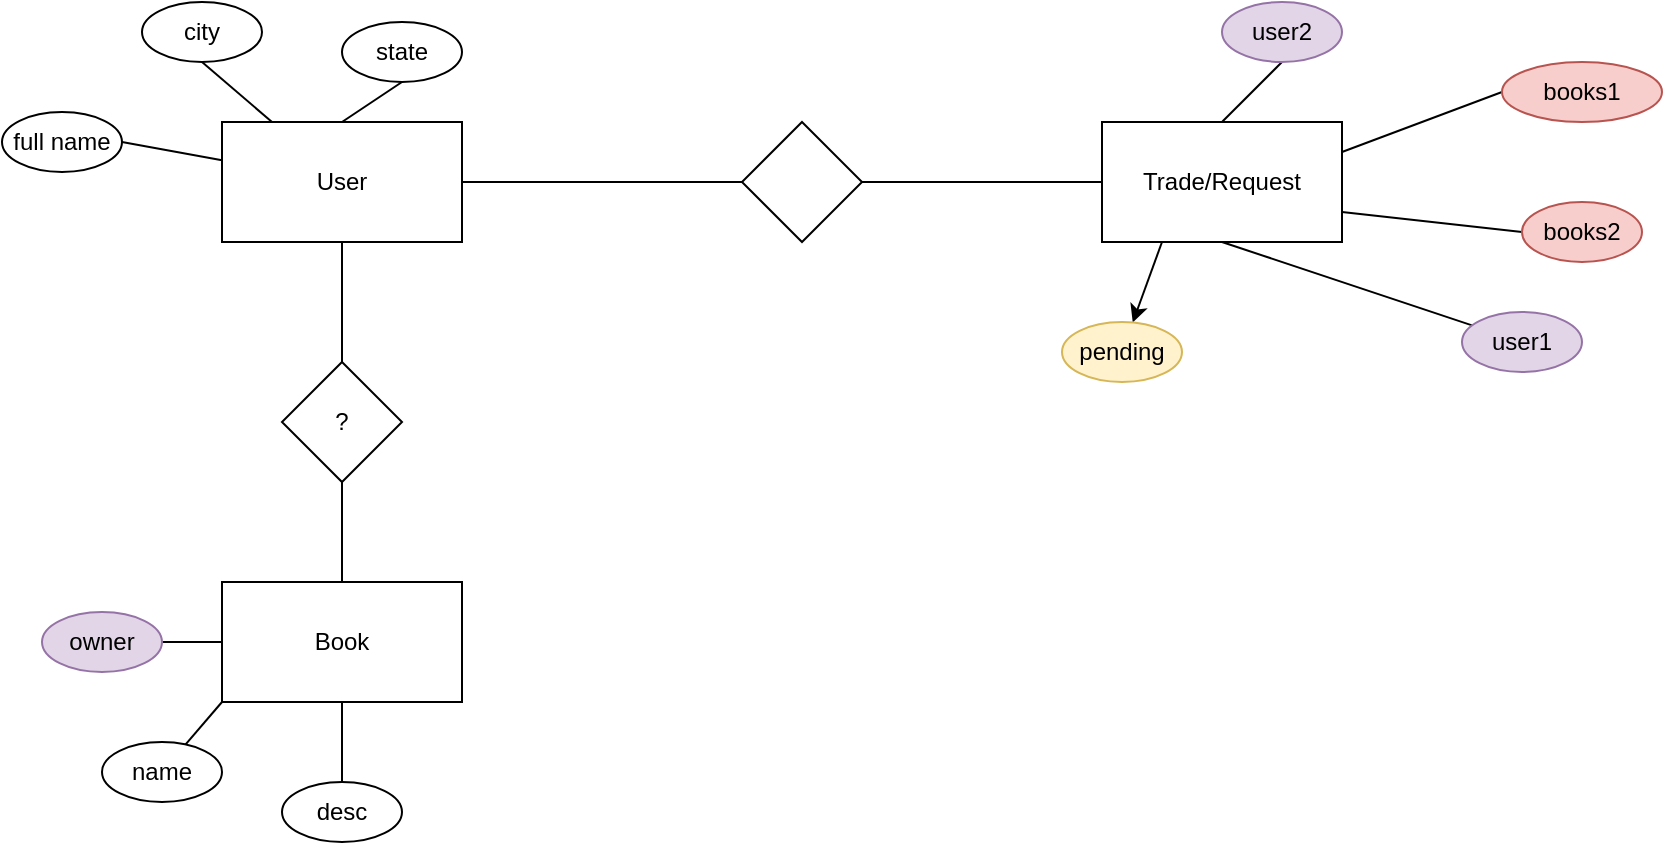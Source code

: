 <mxfile version="13.9.9" type="device"><diagram id="YYZ29TjwpLemS_fewLkr" name="Page-1"><mxGraphModel dx="1221" dy="725" grid="1" gridSize="10" guides="1" tooltips="1" connect="1" arrows="1" fold="1" page="1" pageScale="1" pageWidth="850" pageHeight="1100" math="0" shadow="0"><root><mxCell id="0"/><mxCell id="1" parent="0"/><mxCell id="ZxvFSqc-yX03ytRal2Wq-12" style="edgeStyle=none;rounded=0;orthogonalLoop=1;jettySize=auto;html=1;exitX=0.5;exitY=1;exitDx=0;exitDy=0;endArrow=none;endFill=0;" parent="1" source="ZxvFSqc-yX03ytRal2Wq-1" target="ZxvFSqc-yX03ytRal2Wq-11" edge="1"><mxGeometry relative="1" as="geometry"/></mxCell><mxCell id="ZxvFSqc-yX03ytRal2Wq-1" value="User" style="rounded=0;whiteSpace=wrap;html=1;" parent="1" vertex="1"><mxGeometry x="120" y="120" width="120" height="60" as="geometry"/></mxCell><mxCell id="ZxvFSqc-yX03ytRal2Wq-48" style="edgeStyle=none;rounded=0;orthogonalLoop=1;jettySize=auto;html=1;exitX=0;exitY=1;exitDx=0;exitDy=0;endArrow=none;endFill=0;" parent="1" source="ZxvFSqc-yX03ytRal2Wq-3" target="ZxvFSqc-yX03ytRal2Wq-34" edge="1"><mxGeometry relative="1" as="geometry"/></mxCell><mxCell id="ZxvFSqc-yX03ytRal2Wq-49" style="edgeStyle=none;rounded=0;orthogonalLoop=1;jettySize=auto;html=1;exitX=0.5;exitY=1;exitDx=0;exitDy=0;endArrow=none;endFill=0;" parent="1" source="ZxvFSqc-yX03ytRal2Wq-3" target="ZxvFSqc-yX03ytRal2Wq-35" edge="1"><mxGeometry relative="1" as="geometry"/></mxCell><mxCell id="-NVqdSEPSoSt250vPhTC-7" value="" style="edgeStyle=orthogonalEdgeStyle;rounded=0;orthogonalLoop=1;jettySize=auto;html=1;endArrow=none;endFill=0;" parent="1" source="ZxvFSqc-yX03ytRal2Wq-3" target="-NVqdSEPSoSt250vPhTC-6" edge="1"><mxGeometry relative="1" as="geometry"/></mxCell><mxCell id="ZxvFSqc-yX03ytRal2Wq-3" value="Book" style="rounded=0;whiteSpace=wrap;html=1;" parent="1" vertex="1"><mxGeometry x="120" y="350" width="120" height="60" as="geometry"/></mxCell><mxCell id="ZxvFSqc-yX03ytRal2Wq-41" style="edgeStyle=none;rounded=0;orthogonalLoop=1;jettySize=auto;html=1;exitX=0.5;exitY=1;exitDx=0;exitDy=0;endArrow=none;endFill=0;" parent="1" source="ZxvFSqc-yX03ytRal2Wq-5" target="ZxvFSqc-yX03ytRal2Wq-40" edge="1"><mxGeometry relative="1" as="geometry"/></mxCell><mxCell id="ZxvFSqc-yX03ytRal2Wq-42" style="edgeStyle=none;rounded=0;orthogonalLoop=1;jettySize=auto;html=1;exitX=1;exitY=0.25;exitDx=0;exitDy=0;entryX=0;entryY=0.5;entryDx=0;entryDy=0;endArrow=none;endFill=0;" parent="1" source="ZxvFSqc-yX03ytRal2Wq-5" target="ZxvFSqc-yX03ytRal2Wq-38" edge="1"><mxGeometry relative="1" as="geometry"/></mxCell><mxCell id="ZxvFSqc-yX03ytRal2Wq-43" style="edgeStyle=none;rounded=0;orthogonalLoop=1;jettySize=auto;html=1;exitX=1;exitY=0.75;exitDx=0;exitDy=0;entryX=0;entryY=0.5;entryDx=0;entryDy=0;endArrow=none;endFill=0;" parent="1" source="ZxvFSqc-yX03ytRal2Wq-5" target="ZxvFSqc-yX03ytRal2Wq-39" edge="1"><mxGeometry relative="1" as="geometry"/></mxCell><mxCell id="bgRGyGjozyADuHaggMr5-6" style="edgeStyle=none;rounded=0;orthogonalLoop=1;jettySize=auto;html=1;exitX=0.25;exitY=1;exitDx=0;exitDy=0;" edge="1" parent="1" source="ZxvFSqc-yX03ytRal2Wq-5" target="bgRGyGjozyADuHaggMr5-5"><mxGeometry relative="1" as="geometry"/></mxCell><mxCell id="ZxvFSqc-yX03ytRal2Wq-5" value="Trade/Request" style="rounded=0;whiteSpace=wrap;html=1;" parent="1" vertex="1"><mxGeometry x="560" y="120" width="120" height="60" as="geometry"/></mxCell><mxCell id="ZxvFSqc-yX03ytRal2Wq-7" style="rounded=0;orthogonalLoop=1;jettySize=auto;html=1;endArrow=none;endFill=0;" parent="1" source="ZxvFSqc-yX03ytRal2Wq-6" target="ZxvFSqc-yX03ytRal2Wq-5" edge="1"><mxGeometry relative="1" as="geometry"/></mxCell><mxCell id="ZxvFSqc-yX03ytRal2Wq-8" style="edgeStyle=none;rounded=0;orthogonalLoop=1;jettySize=auto;html=1;exitX=0;exitY=0.5;exitDx=0;exitDy=0;endArrow=none;endFill=0;" parent="1" source="ZxvFSqc-yX03ytRal2Wq-6" target="ZxvFSqc-yX03ytRal2Wq-1" edge="1"><mxGeometry relative="1" as="geometry"/></mxCell><mxCell id="ZxvFSqc-yX03ytRal2Wq-6" value="" style="rhombus;whiteSpace=wrap;html=1;" parent="1" vertex="1"><mxGeometry x="380" y="120" width="60" height="60" as="geometry"/></mxCell><mxCell id="ZxvFSqc-yX03ytRal2Wq-14" style="edgeStyle=none;rounded=0;orthogonalLoop=1;jettySize=auto;html=1;exitX=0.5;exitY=1;exitDx=0;exitDy=0;endArrow=none;endFill=0;" parent="1" source="ZxvFSqc-yX03ytRal2Wq-11" target="ZxvFSqc-yX03ytRal2Wq-3" edge="1"><mxGeometry relative="1" as="geometry"/></mxCell><mxCell id="ZxvFSqc-yX03ytRal2Wq-11" value="?" style="rhombus;whiteSpace=wrap;html=1;" parent="1" vertex="1"><mxGeometry x="150" y="240" width="60" height="60" as="geometry"/></mxCell><mxCell id="ZxvFSqc-yX03ytRal2Wq-30" style="edgeStyle=none;rounded=0;orthogonalLoop=1;jettySize=auto;html=1;exitX=0.5;exitY=1;exitDx=0;exitDy=0;endArrow=none;endFill=0;" parent="1" source="ZxvFSqc-yX03ytRal2Wq-26" target="ZxvFSqc-yX03ytRal2Wq-1" edge="1"><mxGeometry relative="1" as="geometry"/></mxCell><mxCell id="ZxvFSqc-yX03ytRal2Wq-26" value="city" style="ellipse;whiteSpace=wrap;html=1;" parent="1" vertex="1"><mxGeometry x="80" y="60" width="60" height="30" as="geometry"/></mxCell><mxCell id="ZxvFSqc-yX03ytRal2Wq-29" style="edgeStyle=none;rounded=0;orthogonalLoop=1;jettySize=auto;html=1;exitX=1;exitY=0.5;exitDx=0;exitDy=0;endArrow=none;endFill=0;" parent="1" source="ZxvFSqc-yX03ytRal2Wq-27" target="ZxvFSqc-yX03ytRal2Wq-1" edge="1"><mxGeometry relative="1" as="geometry"/></mxCell><mxCell id="ZxvFSqc-yX03ytRal2Wq-27" value="full name" style="ellipse;whiteSpace=wrap;html=1;" parent="1" vertex="1"><mxGeometry x="10" y="115" width="60" height="30" as="geometry"/></mxCell><mxCell id="ZxvFSqc-yX03ytRal2Wq-31" style="edgeStyle=none;rounded=0;orthogonalLoop=1;jettySize=auto;html=1;exitX=0.5;exitY=1;exitDx=0;exitDy=0;entryX=0.5;entryY=0;entryDx=0;entryDy=0;endArrow=none;endFill=0;" parent="1" source="ZxvFSqc-yX03ytRal2Wq-28" target="ZxvFSqc-yX03ytRal2Wq-1" edge="1"><mxGeometry relative="1" as="geometry"/></mxCell><mxCell id="ZxvFSqc-yX03ytRal2Wq-28" value="state" style="ellipse;whiteSpace=wrap;html=1;" parent="1" vertex="1"><mxGeometry x="180" y="70" width="60" height="30" as="geometry"/></mxCell><mxCell id="ZxvFSqc-yX03ytRal2Wq-34" value="name" style="ellipse;whiteSpace=wrap;html=1;" parent="1" vertex="1"><mxGeometry x="60" y="430" width="60" height="30" as="geometry"/></mxCell><mxCell id="ZxvFSqc-yX03ytRal2Wq-35" value="desc" style="ellipse;whiteSpace=wrap;html=1;" parent="1" vertex="1"><mxGeometry x="150" y="450" width="60" height="30" as="geometry"/></mxCell><mxCell id="ZxvFSqc-yX03ytRal2Wq-37" style="edgeStyle=none;rounded=0;orthogonalLoop=1;jettySize=auto;html=1;exitX=0.5;exitY=1;exitDx=0;exitDy=0;entryX=0.5;entryY=0;entryDx=0;entryDy=0;endArrow=none;endFill=0;" parent="1" source="ZxvFSqc-yX03ytRal2Wq-36" target="ZxvFSqc-yX03ytRal2Wq-5" edge="1"><mxGeometry relative="1" as="geometry"/></mxCell><mxCell id="ZxvFSqc-yX03ytRal2Wq-36" value="user2" style="ellipse;whiteSpace=wrap;html=1;fillColor=#e1d5e7;strokeColor=#9673a6;" parent="1" vertex="1"><mxGeometry x="620" y="60" width="60" height="30" as="geometry"/></mxCell><mxCell id="ZxvFSqc-yX03ytRal2Wq-38" value="books1" style="ellipse;whiteSpace=wrap;html=1;fillColor=#f8cecc;strokeColor=#b85450;" parent="1" vertex="1"><mxGeometry x="760" y="90" width="80" height="30" as="geometry"/></mxCell><mxCell id="ZxvFSqc-yX03ytRal2Wq-39" value="books2" style="ellipse;whiteSpace=wrap;html=1;fillColor=#f8cecc;strokeColor=#b85450;" parent="1" vertex="1"><mxGeometry x="770" y="160" width="60" height="30" as="geometry"/></mxCell><mxCell id="ZxvFSqc-yX03ytRal2Wq-40" value="user1" style="ellipse;whiteSpace=wrap;html=1;fillColor=#e1d5e7;strokeColor=#9673a6;" parent="1" vertex="1"><mxGeometry x="740" y="215" width="60" height="30" as="geometry"/></mxCell><mxCell id="-NVqdSEPSoSt250vPhTC-6" value="owner" style="ellipse;whiteSpace=wrap;html=1;fillColor=#e1d5e7;strokeColor=#9673a6;" parent="1" vertex="1"><mxGeometry x="30" y="365" width="60" height="30" as="geometry"/></mxCell><mxCell id="bgRGyGjozyADuHaggMr5-5" value="pending" style="ellipse;whiteSpace=wrap;html=1;fillColor=#fff2cc;strokeColor=#d6b656;" vertex="1" parent="1"><mxGeometry x="540" y="220" width="60" height="30" as="geometry"/></mxCell></root></mxGraphModel></diagram></mxfile>